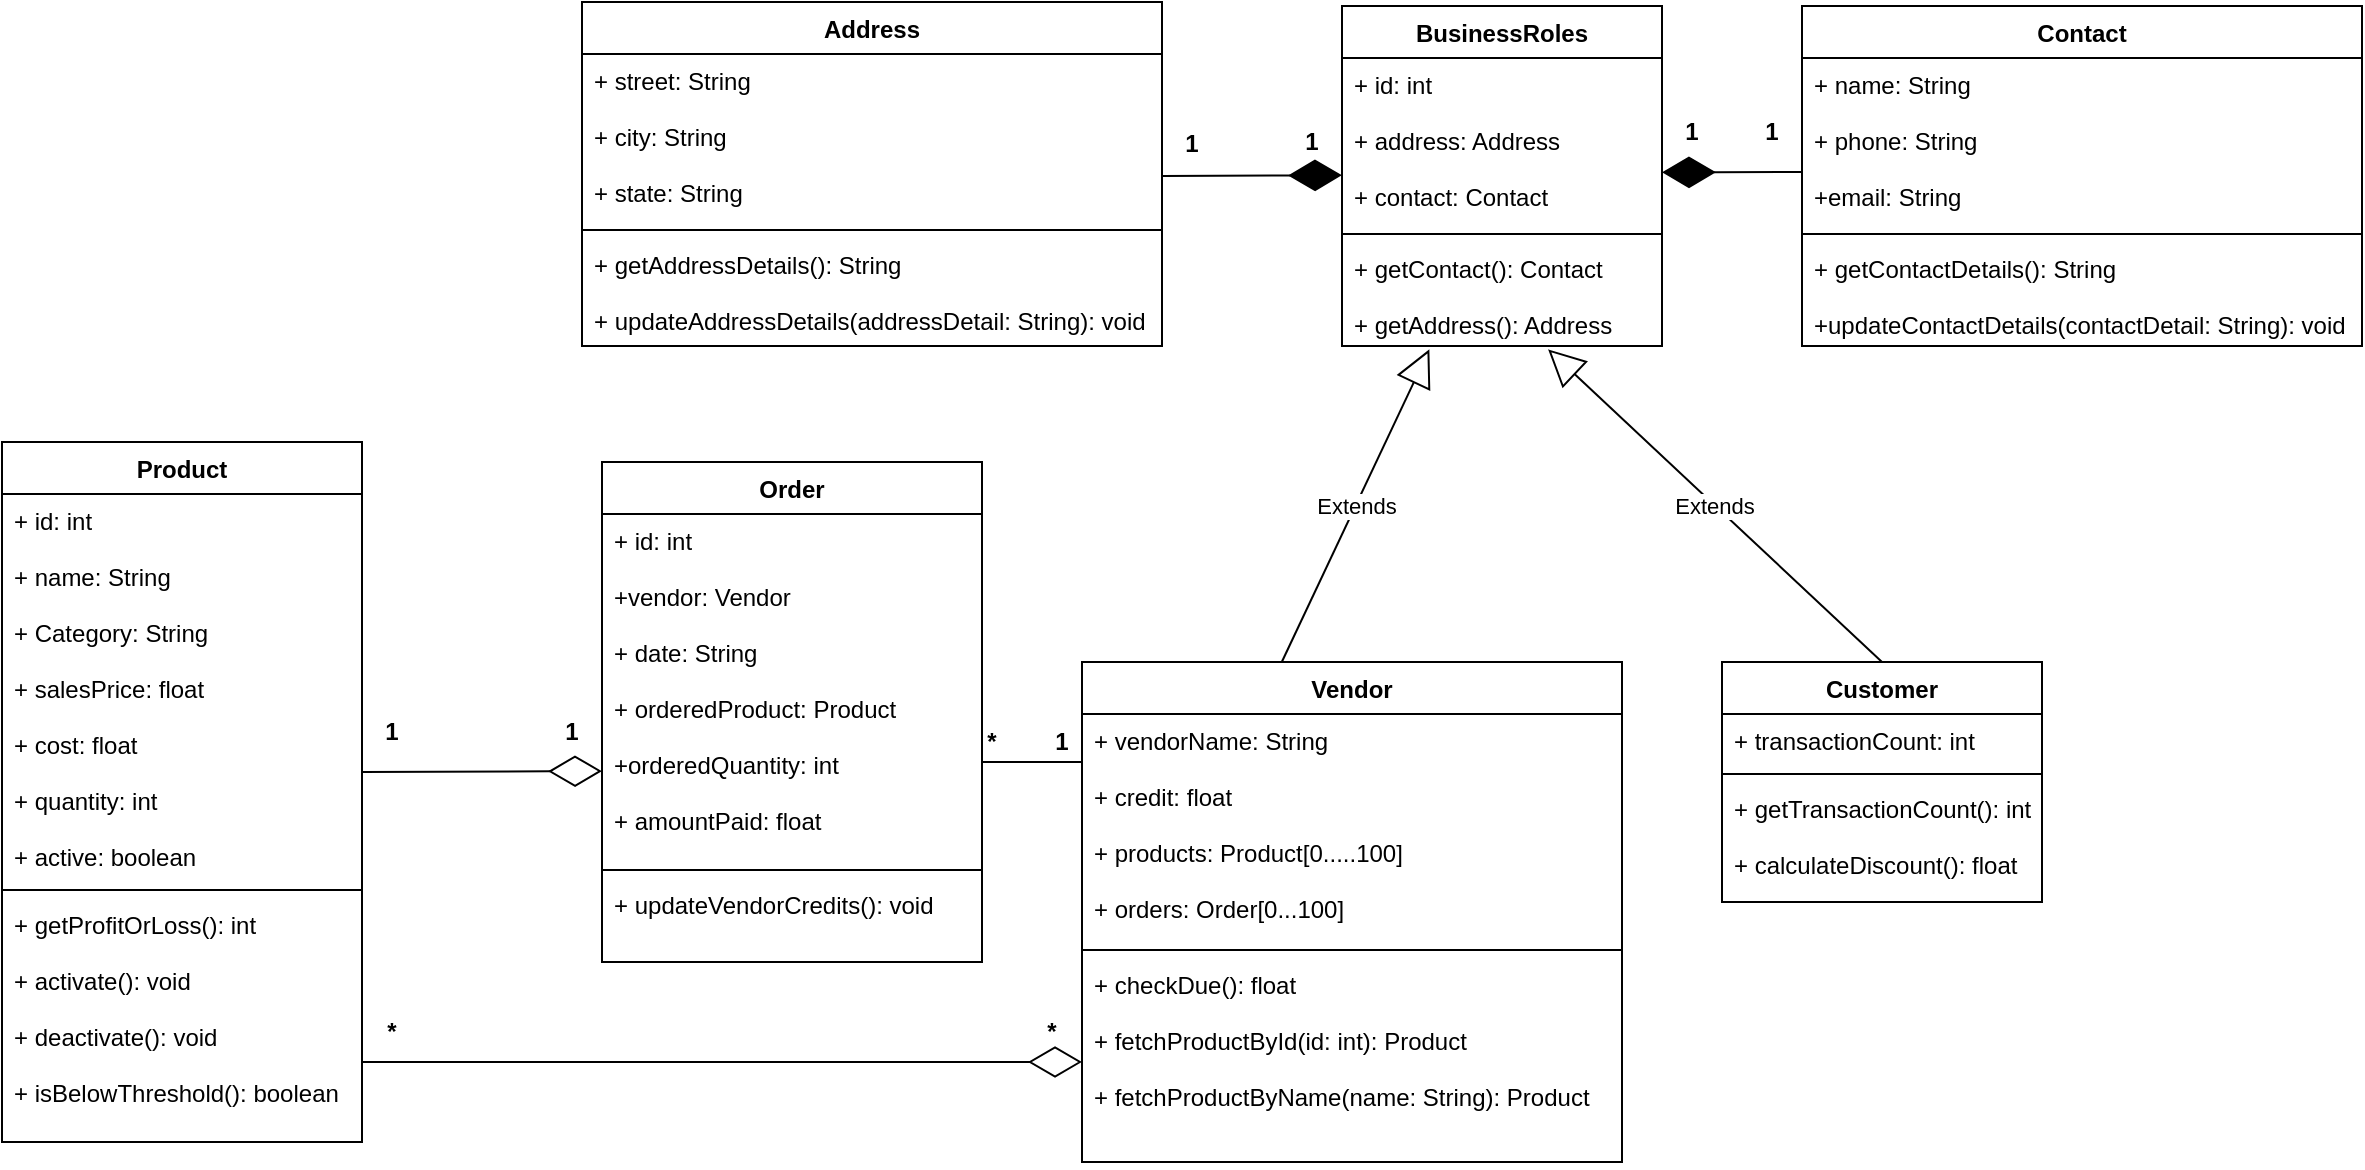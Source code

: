 <mxfile version="15.3.5" type="device"><diagram id="NF_K74clhqlRWBa92Tod" name="Page-1"><mxGraphModel dx="1483" dy="781" grid="1" gridSize="10" guides="1" tooltips="1" connect="1" arrows="1" fold="1" page="1" pageScale="1" pageWidth="850" pageHeight="1100" math="0" shadow="0"><root><mxCell id="0"/><mxCell id="1" parent="0"/><mxCell id="J7-426czY2Lbk4EVZ25S-31" value="Product" style="swimlane;fontStyle=1;align=center;verticalAlign=top;childLayout=stackLayout;horizontal=1;startSize=26;horizontalStack=0;resizeParent=1;resizeParentMax=0;resizeLast=0;collapsible=1;marginBottom=0;hachureGap=4;pointerEvents=0;" vertex="1" parent="1"><mxGeometry x="10" y="300" width="180" height="350" as="geometry"/></mxCell><mxCell id="J7-426czY2Lbk4EVZ25S-32" value="+ id: int&#10;&#10;+ name: String&#10;&#10;+ Category: String&#10;&#10;+ salesPrice: float&#10;&#10;+ cost: float&#10;&#10;+ quantity: int&#10;&#10;+ active: boolean" style="text;strokeColor=none;fillColor=none;align=left;verticalAlign=top;spacingLeft=4;spacingRight=4;overflow=hidden;rotatable=0;points=[[0,0.5],[1,0.5]];portConstraint=eastwest;" vertex="1" parent="J7-426czY2Lbk4EVZ25S-31"><mxGeometry y="26" width="180" height="194" as="geometry"/></mxCell><mxCell id="J7-426czY2Lbk4EVZ25S-33" value="" style="line;strokeWidth=1;fillColor=none;align=left;verticalAlign=middle;spacingTop=-1;spacingLeft=3;spacingRight=3;rotatable=0;labelPosition=right;points=[];portConstraint=eastwest;" vertex="1" parent="J7-426czY2Lbk4EVZ25S-31"><mxGeometry y="220" width="180" height="8" as="geometry"/></mxCell><mxCell id="J7-426czY2Lbk4EVZ25S-34" value="+ getProfitOrLoss(): int&#10;&#10;+ activate(): void&#10;&#10;+ deactivate(): void&#10;&#10;+ isBelowThreshold(): boolean" style="text;strokeColor=none;fillColor=none;align=left;verticalAlign=top;spacingLeft=4;spacingRight=4;overflow=hidden;rotatable=0;points=[[0,0.5],[1,0.5]];portConstraint=eastwest;" vertex="1" parent="J7-426czY2Lbk4EVZ25S-31"><mxGeometry y="228" width="180" height="122" as="geometry"/></mxCell><mxCell id="J7-426czY2Lbk4EVZ25S-37" value="Address" style="swimlane;fontStyle=1;align=center;verticalAlign=top;childLayout=stackLayout;horizontal=1;startSize=26;horizontalStack=0;resizeParent=1;resizeParentMax=0;resizeLast=0;collapsible=1;marginBottom=0;hachureGap=4;pointerEvents=0;" vertex="1" parent="1"><mxGeometry x="300" y="80" width="290" height="172" as="geometry"/></mxCell><mxCell id="J7-426czY2Lbk4EVZ25S-42" value="+ street: String&#10;&#10;+ city: String&#10;&#10;+ state: String" style="text;strokeColor=none;fillColor=none;align=left;verticalAlign=top;spacingLeft=4;spacingRight=4;overflow=hidden;rotatable=0;points=[[0,0.5],[1,0.5]];portConstraint=eastwest;" vertex="1" parent="J7-426czY2Lbk4EVZ25S-37"><mxGeometry y="26" width="290" height="84" as="geometry"/></mxCell><mxCell id="J7-426czY2Lbk4EVZ25S-39" value="" style="line;strokeWidth=1;fillColor=none;align=left;verticalAlign=middle;spacingTop=-1;spacingLeft=3;spacingRight=3;rotatable=0;labelPosition=right;points=[];portConstraint=eastwest;" vertex="1" parent="J7-426czY2Lbk4EVZ25S-37"><mxGeometry y="110" width="290" height="8" as="geometry"/></mxCell><mxCell id="J7-426czY2Lbk4EVZ25S-40" value="+ getAddressDetails(): String&#10;&#10;+ updateAddressDetails(addressDetail: String): void" style="text;strokeColor=none;fillColor=none;align=left;verticalAlign=top;spacingLeft=4;spacingRight=4;overflow=hidden;rotatable=0;points=[[0,0.5],[1,0.5]];portConstraint=eastwest;" vertex="1" parent="J7-426czY2Lbk4EVZ25S-37"><mxGeometry y="118" width="290" height="54" as="geometry"/></mxCell><mxCell id="J7-426czY2Lbk4EVZ25S-49" value="BusinessRoles" style="swimlane;fontStyle=1;align=center;verticalAlign=top;childLayout=stackLayout;horizontal=1;startSize=26;horizontalStack=0;resizeParent=1;resizeParentMax=0;resizeLast=0;collapsible=1;marginBottom=0;hachureGap=4;pointerEvents=0;" vertex="1" parent="1"><mxGeometry x="680" y="82" width="160" height="170" as="geometry"/></mxCell><mxCell id="J7-426czY2Lbk4EVZ25S-50" value="+ id: int&#10;&#10;+ address: Address&#10;&#10;+ contact: Contact" style="text;strokeColor=none;fillColor=none;align=left;verticalAlign=top;spacingLeft=4;spacingRight=4;overflow=hidden;rotatable=0;points=[[0,0.5],[1,0.5]];portConstraint=eastwest;" vertex="1" parent="J7-426czY2Lbk4EVZ25S-49"><mxGeometry y="26" width="160" height="84" as="geometry"/></mxCell><mxCell id="J7-426czY2Lbk4EVZ25S-51" value="" style="line;strokeWidth=1;fillColor=none;align=left;verticalAlign=middle;spacingTop=-1;spacingLeft=3;spacingRight=3;rotatable=0;labelPosition=right;points=[];portConstraint=eastwest;" vertex="1" parent="J7-426czY2Lbk4EVZ25S-49"><mxGeometry y="110" width="160" height="8" as="geometry"/></mxCell><mxCell id="J7-426czY2Lbk4EVZ25S-52" value="+ getContact(): Contact&#10;&#10;+ getAddress(): Address" style="text;strokeColor=none;fillColor=none;align=left;verticalAlign=top;spacingLeft=4;spacingRight=4;overflow=hidden;rotatable=0;points=[[0,0.5],[1,0.5]];portConstraint=eastwest;" vertex="1" parent="J7-426czY2Lbk4EVZ25S-49"><mxGeometry y="118" width="160" height="52" as="geometry"/></mxCell><mxCell id="J7-426czY2Lbk4EVZ25S-57" value="Contact" style="swimlane;fontStyle=1;align=center;verticalAlign=top;childLayout=stackLayout;horizontal=1;startSize=26;horizontalStack=0;resizeParent=1;resizeParentMax=0;resizeLast=0;collapsible=1;marginBottom=0;hachureGap=4;pointerEvents=0;" vertex="1" parent="1"><mxGeometry x="910" y="82" width="280" height="170" as="geometry"/></mxCell><mxCell id="J7-426czY2Lbk4EVZ25S-58" value="+ name: String&#10;&#10;+ phone: String&#10;&#10;+email: String" style="text;strokeColor=none;fillColor=none;align=left;verticalAlign=top;spacingLeft=4;spacingRight=4;overflow=hidden;rotatable=0;points=[[0,0.5],[1,0.5]];portConstraint=eastwest;" vertex="1" parent="J7-426czY2Lbk4EVZ25S-57"><mxGeometry y="26" width="280" height="84" as="geometry"/></mxCell><mxCell id="J7-426czY2Lbk4EVZ25S-59" value="" style="line;strokeWidth=1;fillColor=none;align=left;verticalAlign=middle;spacingTop=-1;spacingLeft=3;spacingRight=3;rotatable=0;labelPosition=right;points=[];portConstraint=eastwest;" vertex="1" parent="J7-426czY2Lbk4EVZ25S-57"><mxGeometry y="110" width="280" height="8" as="geometry"/></mxCell><mxCell id="J7-426czY2Lbk4EVZ25S-60" value="+ getContactDetails(): String&#10;&#10;+updateContactDetails(contactDetail: String): void" style="text;strokeColor=none;fillColor=none;align=left;verticalAlign=top;spacingLeft=4;spacingRight=4;overflow=hidden;rotatable=0;points=[[0,0.5],[1,0.5]];portConstraint=eastwest;" vertex="1" parent="J7-426czY2Lbk4EVZ25S-57"><mxGeometry y="118" width="280" height="52" as="geometry"/></mxCell><mxCell id="J7-426czY2Lbk4EVZ25S-61" value="Order" style="swimlane;fontStyle=1;align=center;verticalAlign=top;childLayout=stackLayout;horizontal=1;startSize=26;horizontalStack=0;resizeParent=1;resizeParentMax=0;resizeLast=0;collapsible=1;marginBottom=0;hachureGap=4;pointerEvents=0;" vertex="1" parent="1"><mxGeometry x="310" y="310" width="190" height="250" as="geometry"/></mxCell><mxCell id="J7-426czY2Lbk4EVZ25S-62" value="+ id: int&#10;&#10;+vendor: Vendor&#10;&#10;+ date: String&#10;&#10;+ orderedProduct: Product&#10;&#10;+orderedQuantity: int&#10;&#10;+ amountPaid: float" style="text;strokeColor=none;fillColor=none;align=left;verticalAlign=top;spacingLeft=4;spacingRight=4;overflow=hidden;rotatable=0;points=[[0,0.5],[1,0.5]];portConstraint=eastwest;" vertex="1" parent="J7-426czY2Lbk4EVZ25S-61"><mxGeometry y="26" width="190" height="174" as="geometry"/></mxCell><mxCell id="J7-426czY2Lbk4EVZ25S-63" value="" style="line;strokeWidth=1;fillColor=none;align=left;verticalAlign=middle;spacingTop=-1;spacingLeft=3;spacingRight=3;rotatable=0;labelPosition=right;points=[];portConstraint=eastwest;" vertex="1" parent="J7-426czY2Lbk4EVZ25S-61"><mxGeometry y="200" width="190" height="8" as="geometry"/></mxCell><mxCell id="J7-426czY2Lbk4EVZ25S-64" value="+ updateVendorCredits(): void" style="text;strokeColor=none;fillColor=none;align=left;verticalAlign=top;spacingLeft=4;spacingRight=4;overflow=hidden;rotatable=0;points=[[0,0.5],[1,0.5]];portConstraint=eastwest;" vertex="1" parent="J7-426czY2Lbk4EVZ25S-61"><mxGeometry y="208" width="190" height="42" as="geometry"/></mxCell><mxCell id="J7-426czY2Lbk4EVZ25S-65" value="Vendor" style="swimlane;fontStyle=1;align=center;verticalAlign=top;childLayout=stackLayout;horizontal=1;startSize=26;horizontalStack=0;resizeParent=1;resizeParentMax=0;resizeLast=0;collapsible=1;marginBottom=0;hachureGap=4;pointerEvents=0;" vertex="1" parent="1"><mxGeometry x="550" y="410" width="270" height="250" as="geometry"/></mxCell><mxCell id="J7-426czY2Lbk4EVZ25S-66" value="+ vendorName: String&#10;&#10;+ credit: float&#10;&#10;+ products: Product[0.....100]&#10;&#10;+ orders: Order[0...100]" style="text;strokeColor=none;fillColor=none;align=left;verticalAlign=top;spacingLeft=4;spacingRight=4;overflow=hidden;rotatable=0;points=[[0,0.5],[1,0.5]];portConstraint=eastwest;" vertex="1" parent="J7-426czY2Lbk4EVZ25S-65"><mxGeometry y="26" width="270" height="114" as="geometry"/></mxCell><mxCell id="J7-426czY2Lbk4EVZ25S-67" value="" style="line;strokeWidth=1;fillColor=none;align=left;verticalAlign=middle;spacingTop=-1;spacingLeft=3;spacingRight=3;rotatable=0;labelPosition=right;points=[];portConstraint=eastwest;" vertex="1" parent="J7-426czY2Lbk4EVZ25S-65"><mxGeometry y="140" width="270" height="8" as="geometry"/></mxCell><mxCell id="J7-426czY2Lbk4EVZ25S-68" value="+ checkDue(): float&#10;&#10;+ fetchProductById(id: int): Product&#10;&#10;+ fetchProductByName(name: String): Product" style="text;strokeColor=none;fillColor=none;align=left;verticalAlign=top;spacingLeft=4;spacingRight=4;overflow=hidden;rotatable=0;points=[[0,0.5],[1,0.5]];portConstraint=eastwest;" vertex="1" parent="J7-426czY2Lbk4EVZ25S-65"><mxGeometry y="148" width="270" height="102" as="geometry"/></mxCell><mxCell id="J7-426czY2Lbk4EVZ25S-69" value="Customer" style="swimlane;fontStyle=1;align=center;verticalAlign=top;childLayout=stackLayout;horizontal=1;startSize=26;horizontalStack=0;resizeParent=1;resizeParentMax=0;resizeLast=0;collapsible=1;marginBottom=0;hachureGap=4;pointerEvents=0;" vertex="1" parent="1"><mxGeometry x="870" y="410" width="160" height="120" as="geometry"/></mxCell><mxCell id="J7-426czY2Lbk4EVZ25S-70" value="+ transactionCount: int" style="text;strokeColor=none;fillColor=none;align=left;verticalAlign=top;spacingLeft=4;spacingRight=4;overflow=hidden;rotatable=0;points=[[0,0.5],[1,0.5]];portConstraint=eastwest;" vertex="1" parent="J7-426czY2Lbk4EVZ25S-69"><mxGeometry y="26" width="160" height="26" as="geometry"/></mxCell><mxCell id="J7-426czY2Lbk4EVZ25S-71" value="" style="line;strokeWidth=1;fillColor=none;align=left;verticalAlign=middle;spacingTop=-1;spacingLeft=3;spacingRight=3;rotatable=0;labelPosition=right;points=[];portConstraint=eastwest;" vertex="1" parent="J7-426czY2Lbk4EVZ25S-69"><mxGeometry y="52" width="160" height="8" as="geometry"/></mxCell><mxCell id="J7-426czY2Lbk4EVZ25S-72" value="+ getTransactionCount(): int&#10;&#10;+ calculateDiscount(): float" style="text;strokeColor=none;fillColor=none;align=left;verticalAlign=top;spacingLeft=4;spacingRight=4;overflow=hidden;rotatable=0;points=[[0,0.5],[1,0.5]];portConstraint=eastwest;" vertex="1" parent="J7-426czY2Lbk4EVZ25S-69"><mxGeometry y="60" width="160" height="60" as="geometry"/></mxCell><mxCell id="J7-426czY2Lbk4EVZ25S-73" value="" style="endArrow=diamondThin;endFill=0;endSize=24;html=1;sourcePerimeterSpacing=8;targetPerimeterSpacing=8;" edge="1" parent="1"><mxGeometry width="160" relative="1" as="geometry"><mxPoint x="190" y="465" as="sourcePoint"/><mxPoint x="310" y="464.58" as="targetPoint"/></mxGeometry></mxCell><mxCell id="J7-426czY2Lbk4EVZ25S-75" value="" style="endArrow=diamondThin;endFill=0;endSize=24;html=1;sourcePerimeterSpacing=8;targetPerimeterSpacing=8;" edge="1" parent="1"><mxGeometry width="160" relative="1" as="geometry"><mxPoint x="190" y="610" as="sourcePoint"/><mxPoint x="550" y="610" as="targetPoint"/></mxGeometry></mxCell><mxCell id="J7-426czY2Lbk4EVZ25S-78" value="Extends" style="endArrow=block;endSize=16;endFill=0;html=1;sourcePerimeterSpacing=8;targetPerimeterSpacing=8;exitX=0.37;exitY=0;exitDx=0;exitDy=0;exitPerimeter=0;entryX=0.273;entryY=1.032;entryDx=0;entryDy=0;entryPerimeter=0;" edge="1" parent="1" source="J7-426czY2Lbk4EVZ25S-65" target="J7-426czY2Lbk4EVZ25S-52"><mxGeometry width="160" relative="1" as="geometry"><mxPoint x="630" y="360" as="sourcePoint"/><mxPoint x="719" y="260" as="targetPoint"/><Array as="points"/></mxGeometry></mxCell><mxCell id="J7-426czY2Lbk4EVZ25S-79" value="Extends" style="endArrow=block;endSize=16;endFill=0;html=1;sourcePerimeterSpacing=8;targetPerimeterSpacing=8;exitX=0.5;exitY=0;exitDx=0;exitDy=0;entryX=0.644;entryY=1.032;entryDx=0;entryDy=0;entryPerimeter=0;" edge="1" parent="1" source="J7-426czY2Lbk4EVZ25S-69" target="J7-426czY2Lbk4EVZ25S-52"><mxGeometry width="160" relative="1" as="geometry"><mxPoint x="930" y="380" as="sourcePoint"/><mxPoint x="790" y="260" as="targetPoint"/></mxGeometry></mxCell><mxCell id="J7-426czY2Lbk4EVZ25S-80" value="" style="endArrow=diamondThin;endFill=1;endSize=24;html=1;sourcePerimeterSpacing=8;targetPerimeterSpacing=8;" edge="1" parent="1"><mxGeometry width="160" relative="1" as="geometry"><mxPoint x="590" y="167" as="sourcePoint"/><mxPoint x="680" y="166.58" as="targetPoint"/></mxGeometry></mxCell><mxCell id="J7-426czY2Lbk4EVZ25S-81" value="" style="endArrow=diamondThin;endFill=1;endSize=24;html=1;sourcePerimeterSpacing=8;targetPerimeterSpacing=8;" edge="1" parent="1"><mxGeometry width="160" relative="1" as="geometry"><mxPoint x="910" y="165" as="sourcePoint"/><mxPoint x="840" y="165.17" as="targetPoint"/></mxGeometry></mxCell><mxCell id="J7-426czY2Lbk4EVZ25S-83" value="" style="endArrow=none;html=1;startSize=14;endSize=14;sourcePerimeterSpacing=8;targetPerimeterSpacing=8;" edge="1" parent="1"><mxGeometry width="50" height="50" relative="1" as="geometry"><mxPoint x="500" y="460" as="sourcePoint"/><mxPoint x="550" y="460" as="targetPoint"/></mxGeometry></mxCell><mxCell id="J7-426czY2Lbk4EVZ25S-84" value="1" style="text;align=center;fontStyle=1;verticalAlign=middle;spacingLeft=3;spacingRight=3;strokeColor=none;rotatable=0;points=[[0,0.5],[1,0.5]];portConstraint=eastwest;hachureGap=4;pointerEvents=0;" vertex="1" parent="1"><mxGeometry x="280" y="430" width="30" height="28" as="geometry"/></mxCell><mxCell id="J7-426czY2Lbk4EVZ25S-85" value="1" style="text;align=center;fontStyle=1;verticalAlign=middle;spacingLeft=3;spacingRight=3;strokeColor=none;rotatable=0;points=[[0,0.5],[1,0.5]];portConstraint=eastwest;hachureGap=4;pointerEvents=0;" vertex="1" parent="1"><mxGeometry x="190" y="430" width="30" height="28" as="geometry"/></mxCell><mxCell id="J7-426czY2Lbk4EVZ25S-86" value="1" style="text;align=center;fontStyle=1;verticalAlign=middle;spacingLeft=3;spacingRight=3;strokeColor=none;rotatable=0;points=[[0,0.5],[1,0.5]];portConstraint=eastwest;hachureGap=4;pointerEvents=0;" vertex="1" parent="1"><mxGeometry x="880" y="130" width="30" height="28" as="geometry"/></mxCell><mxCell id="J7-426czY2Lbk4EVZ25S-87" value="1" style="text;align=center;fontStyle=1;verticalAlign=middle;spacingLeft=3;spacingRight=3;strokeColor=none;rotatable=0;points=[[0,0.5],[1,0.5]];portConstraint=eastwest;hachureGap=4;pointerEvents=0;" vertex="1" parent="1"><mxGeometry x="840" y="130" width="30" height="28" as="geometry"/></mxCell><mxCell id="J7-426czY2Lbk4EVZ25S-88" value="1" style="text;align=center;fontStyle=1;verticalAlign=middle;spacingLeft=3;spacingRight=3;strokeColor=none;rotatable=0;points=[[0,0.5],[1,0.5]];portConstraint=eastwest;hachureGap=4;pointerEvents=0;" vertex="1" parent="1"><mxGeometry x="590" y="140" width="30" height="20" as="geometry"/></mxCell><mxCell id="J7-426czY2Lbk4EVZ25S-89" value="1" style="text;align=center;fontStyle=1;verticalAlign=middle;spacingLeft=3;spacingRight=3;strokeColor=none;rotatable=0;points=[[0,0.5],[1,0.5]];portConstraint=eastwest;hachureGap=4;pointerEvents=0;" vertex="1" parent="1"><mxGeometry x="650" y="140" width="30" height="18" as="geometry"/></mxCell><mxCell id="J7-426czY2Lbk4EVZ25S-90" value="*" style="text;align=center;fontStyle=1;verticalAlign=middle;spacingLeft=3;spacingRight=3;strokeColor=none;rotatable=0;points=[[0,0.5],[1,0.5]];portConstraint=eastwest;hachureGap=4;pointerEvents=0;" vertex="1" parent="1"><mxGeometry x="520" y="580" width="30" height="28" as="geometry"/></mxCell><mxCell id="J7-426czY2Lbk4EVZ25S-91" value="*" style="text;align=center;fontStyle=1;verticalAlign=middle;spacingLeft=3;spacingRight=3;strokeColor=none;rotatable=0;points=[[0,0.5],[1,0.5]];portConstraint=eastwest;hachureGap=4;pointerEvents=0;" vertex="1" parent="1"><mxGeometry x="190" y="580" width="30" height="28" as="geometry"/></mxCell><mxCell id="J7-426czY2Lbk4EVZ25S-93" value="1" style="text;align=center;fontStyle=1;verticalAlign=middle;spacingLeft=3;spacingRight=3;strokeColor=none;rotatable=0;points=[[0,0.5],[1,0.5]];portConstraint=eastwest;hachureGap=4;pointerEvents=0;" vertex="1" parent="1"><mxGeometry x="530" y="440" width="20" height="18" as="geometry"/></mxCell><mxCell id="J7-426czY2Lbk4EVZ25S-95" value="*" style="text;align=center;fontStyle=1;verticalAlign=middle;spacingLeft=3;spacingRight=3;strokeColor=none;rotatable=0;points=[[0,0.5],[1,0.5]];portConstraint=eastwest;hachureGap=4;pointerEvents=0;" vertex="1" parent="1"><mxGeometry x="500" y="440" width="10" height="18" as="geometry"/></mxCell></root></mxGraphModel></diagram></mxfile>